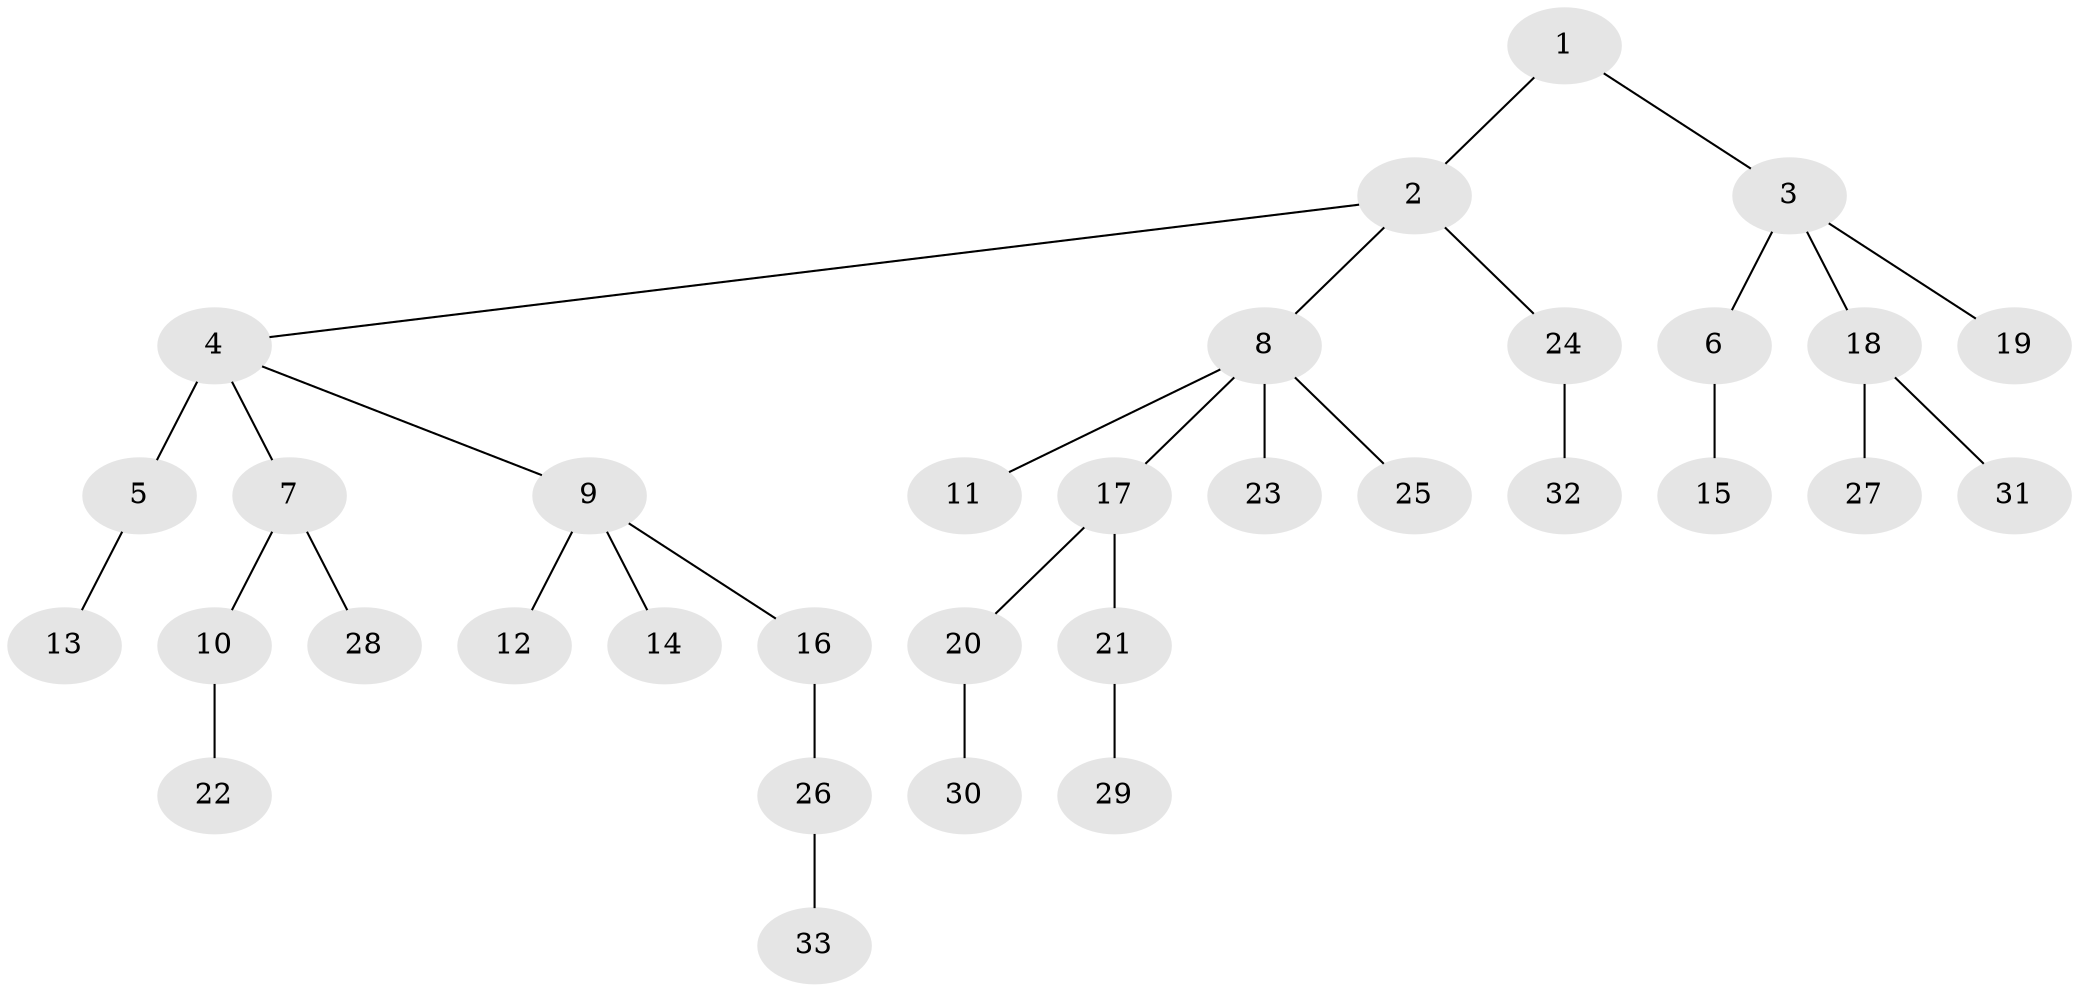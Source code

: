// original degree distribution, {2: 0.24615384615384617, 5: 0.09230769230769231, 4: 0.07692307692307693, 1: 0.5230769230769231, 3: 0.06153846153846154}
// Generated by graph-tools (version 1.1) at 2025/36/03/09/25 02:36:37]
// undirected, 33 vertices, 32 edges
graph export_dot {
graph [start="1"]
  node [color=gray90,style=filled];
  1;
  2;
  3;
  4;
  5;
  6;
  7;
  8;
  9;
  10;
  11;
  12;
  13;
  14;
  15;
  16;
  17;
  18;
  19;
  20;
  21;
  22;
  23;
  24;
  25;
  26;
  27;
  28;
  29;
  30;
  31;
  32;
  33;
  1 -- 2 [weight=1.0];
  1 -- 3 [weight=1.0];
  2 -- 4 [weight=1.0];
  2 -- 8 [weight=1.0];
  2 -- 24 [weight=1.0];
  3 -- 6 [weight=1.0];
  3 -- 18 [weight=1.0];
  3 -- 19 [weight=1.0];
  4 -- 5 [weight=3.0];
  4 -- 7 [weight=1.0];
  4 -- 9 [weight=1.0];
  5 -- 13 [weight=1.0];
  6 -- 15 [weight=1.0];
  7 -- 10 [weight=2.0];
  7 -- 28 [weight=1.0];
  8 -- 11 [weight=1.0];
  8 -- 17 [weight=1.0];
  8 -- 23 [weight=1.0];
  8 -- 25 [weight=1.0];
  9 -- 12 [weight=1.0];
  9 -- 14 [weight=1.0];
  9 -- 16 [weight=1.0];
  10 -- 22 [weight=1.0];
  16 -- 26 [weight=1.0];
  17 -- 20 [weight=1.0];
  17 -- 21 [weight=3.0];
  18 -- 27 [weight=1.0];
  18 -- 31 [weight=1.0];
  20 -- 30 [weight=2.0];
  21 -- 29 [weight=1.0];
  24 -- 32 [weight=2.0];
  26 -- 33 [weight=1.0];
}
